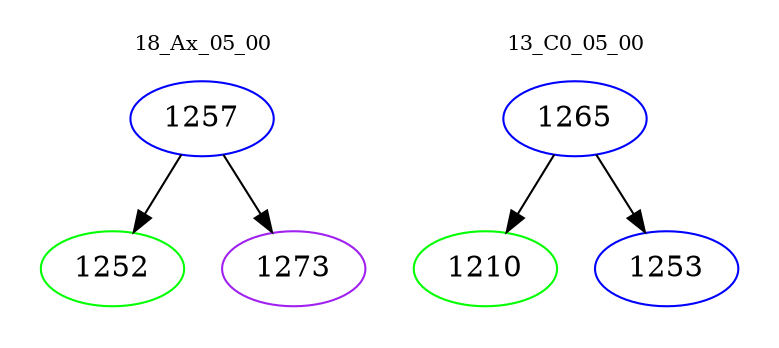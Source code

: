 digraph{
subgraph cluster_0 {
color = white
label = "18_Ax_05_00";
fontsize=10;
T0_1257 [label="1257", color="blue"]
T0_1257 -> T0_1252 [color="black"]
T0_1252 [label="1252", color="green"]
T0_1257 -> T0_1273 [color="black"]
T0_1273 [label="1273", color="purple"]
}
subgraph cluster_1 {
color = white
label = "13_C0_05_00";
fontsize=10;
T1_1265 [label="1265", color="blue"]
T1_1265 -> T1_1210 [color="black"]
T1_1210 [label="1210", color="green"]
T1_1265 -> T1_1253 [color="black"]
T1_1253 [label="1253", color="blue"]
}
}
